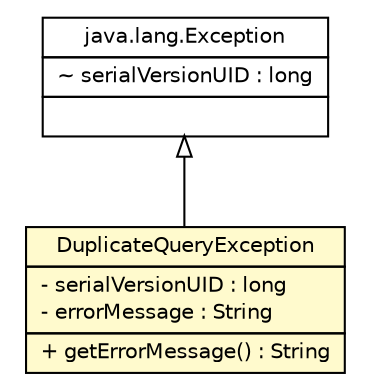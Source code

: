 #!/usr/local/bin/dot
#
# Class diagram 
# Generated by UmlGraph version 4.8 (http://www.spinellis.gr/sw/umlgraph)
#

digraph G {
	edge [fontname="Helvetica",fontsize=10,labelfontname="Helvetica",labelfontsize=10];
	node [fontname="Helvetica",fontsize=10,shape=plaintext];
	// gov.nih.nci.ncia.exception.DuplicateQueryException
	c27132 [label=<<table border="0" cellborder="1" cellspacing="0" cellpadding="2" port="p" bgcolor="lemonChiffon" href="./DuplicateQueryException.html">
		<tr><td><table border="0" cellspacing="0" cellpadding="1">
			<tr><td> DuplicateQueryException </td></tr>
		</table></td></tr>
		<tr><td><table border="0" cellspacing="0" cellpadding="1">
			<tr><td align="left"> - serialVersionUID : long </td></tr>
			<tr><td align="left"> - errorMessage : String </td></tr>
		</table></td></tr>
		<tr><td><table border="0" cellspacing="0" cellpadding="1">
			<tr><td align="left"> + getErrorMessage() : String </td></tr>
		</table></td></tr>
		</table>>, fontname="Helvetica", fontcolor="black", fontsize=10.0];
	//gov.nih.nci.ncia.exception.DuplicateQueryException extends java.lang.Exception
	c27304:p -> c27132:p [dir=back,arrowtail=empty];
	// java.lang.Exception
	c27304 [label=<<table border="0" cellborder="1" cellspacing="0" cellpadding="2" port="p" href="http://java.sun.com/j2se/1.4.2/docs/api/java/lang/Exception.html">
		<tr><td><table border="0" cellspacing="0" cellpadding="1">
			<tr><td> java.lang.Exception </td></tr>
		</table></td></tr>
		<tr><td><table border="0" cellspacing="0" cellpadding="1">
			<tr><td align="left"> ~ serialVersionUID : long </td></tr>
		</table></td></tr>
		<tr><td><table border="0" cellspacing="0" cellpadding="1">
			<tr><td align="left">  </td></tr>
		</table></td></tr>
		</table>>, fontname="Helvetica", fontcolor="black", fontsize=10.0];
}

